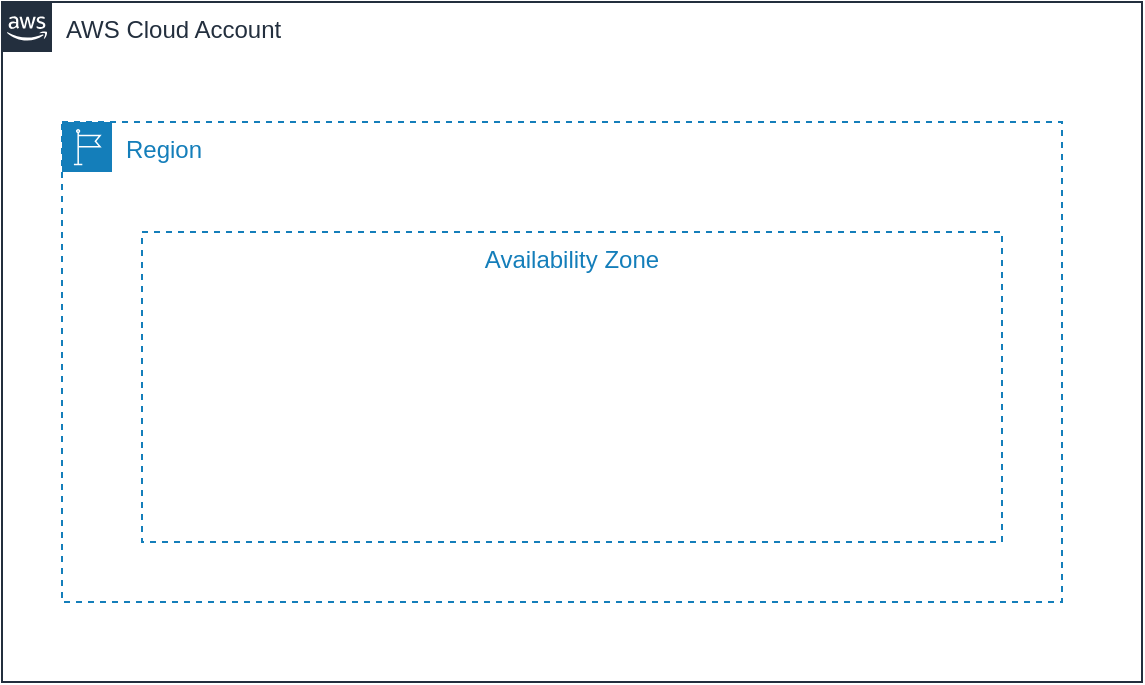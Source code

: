 <mxfile version="14.4.7" type="github">
  <diagram id="Ht1M8jgEwFfnCIfOTk4-" name="Page-1">
    <mxGraphModel dx="1108" dy="450" grid="1" gridSize="10" guides="1" tooltips="1" connect="1" arrows="1" fold="1" page="1" pageScale="1" pageWidth="1169" pageHeight="827" math="0" shadow="0">
      <root>
        <mxCell id="0" />
        <mxCell id="PR7YXwV2LuLtOnHarGue-6" value="AWS-AZ" parent="0" />
        <mxCell id="PR7YXwV2LuLtOnHarGue-8" value="AWS Cloud Account" style="points=[[0,0],[0.25,0],[0.5,0],[0.75,0],[1,0],[1,0.25],[1,0.5],[1,0.75],[1,1],[0.75,1],[0.5,1],[0.25,1],[0,1],[0,0.75],[0,0.5],[0,0.25]];outlineConnect=0;gradientColor=none;html=1;whiteSpace=wrap;fontSize=12;fontStyle=0;shape=mxgraph.aws4.group;grIcon=mxgraph.aws4.group_aws_cloud_alt;strokeColor=#232F3E;fillColor=none;verticalAlign=top;align=left;spacingLeft=30;fontColor=#232F3E;dashed=0;" vertex="1" parent="PR7YXwV2LuLtOnHarGue-6">
          <mxGeometry x="40" y="70" width="570" height="340" as="geometry" />
        </mxCell>
        <mxCell id="PR7YXwV2LuLtOnHarGue-5" value="AWS-REGION" parent="0" />
        <mxCell id="PR7YXwV2LuLtOnHarGue-4" value="AWS-ACCOUNT" parent="0" />
        <mxCell id="PR7YXwV2LuLtOnHarGue-10" value="Region" style="points=[[0,0],[0.25,0],[0.5,0],[0.75,0],[1,0],[1,0.25],[1,0.5],[1,0.75],[1,1],[0.75,1],[0.5,1],[0.25,1],[0,1],[0,0.75],[0,0.5],[0,0.25]];outlineConnect=0;gradientColor=none;html=1;whiteSpace=wrap;fontSize=12;fontStyle=0;shape=mxgraph.aws4.group;grIcon=mxgraph.aws4.group_region;strokeColor=#147EBA;fillColor=none;verticalAlign=top;align=left;spacingLeft=30;fontColor=#147EBA;dashed=1;" vertex="1" parent="PR7YXwV2LuLtOnHarGue-4">
          <mxGeometry x="70" y="130" width="500" height="240" as="geometry" />
        </mxCell>
        <mxCell id="PR7YXwV2LuLtOnHarGue-11" value="Availability Zone" style="fillColor=none;strokeColor=#147EBA;dashed=1;verticalAlign=top;fontStyle=0;fontColor=#147EBA;" vertex="1" parent="PR7YXwV2LuLtOnHarGue-4">
          <mxGeometry x="110" y="185" width="430" height="155" as="geometry" />
        </mxCell>
      </root>
    </mxGraphModel>
  </diagram>
</mxfile>
